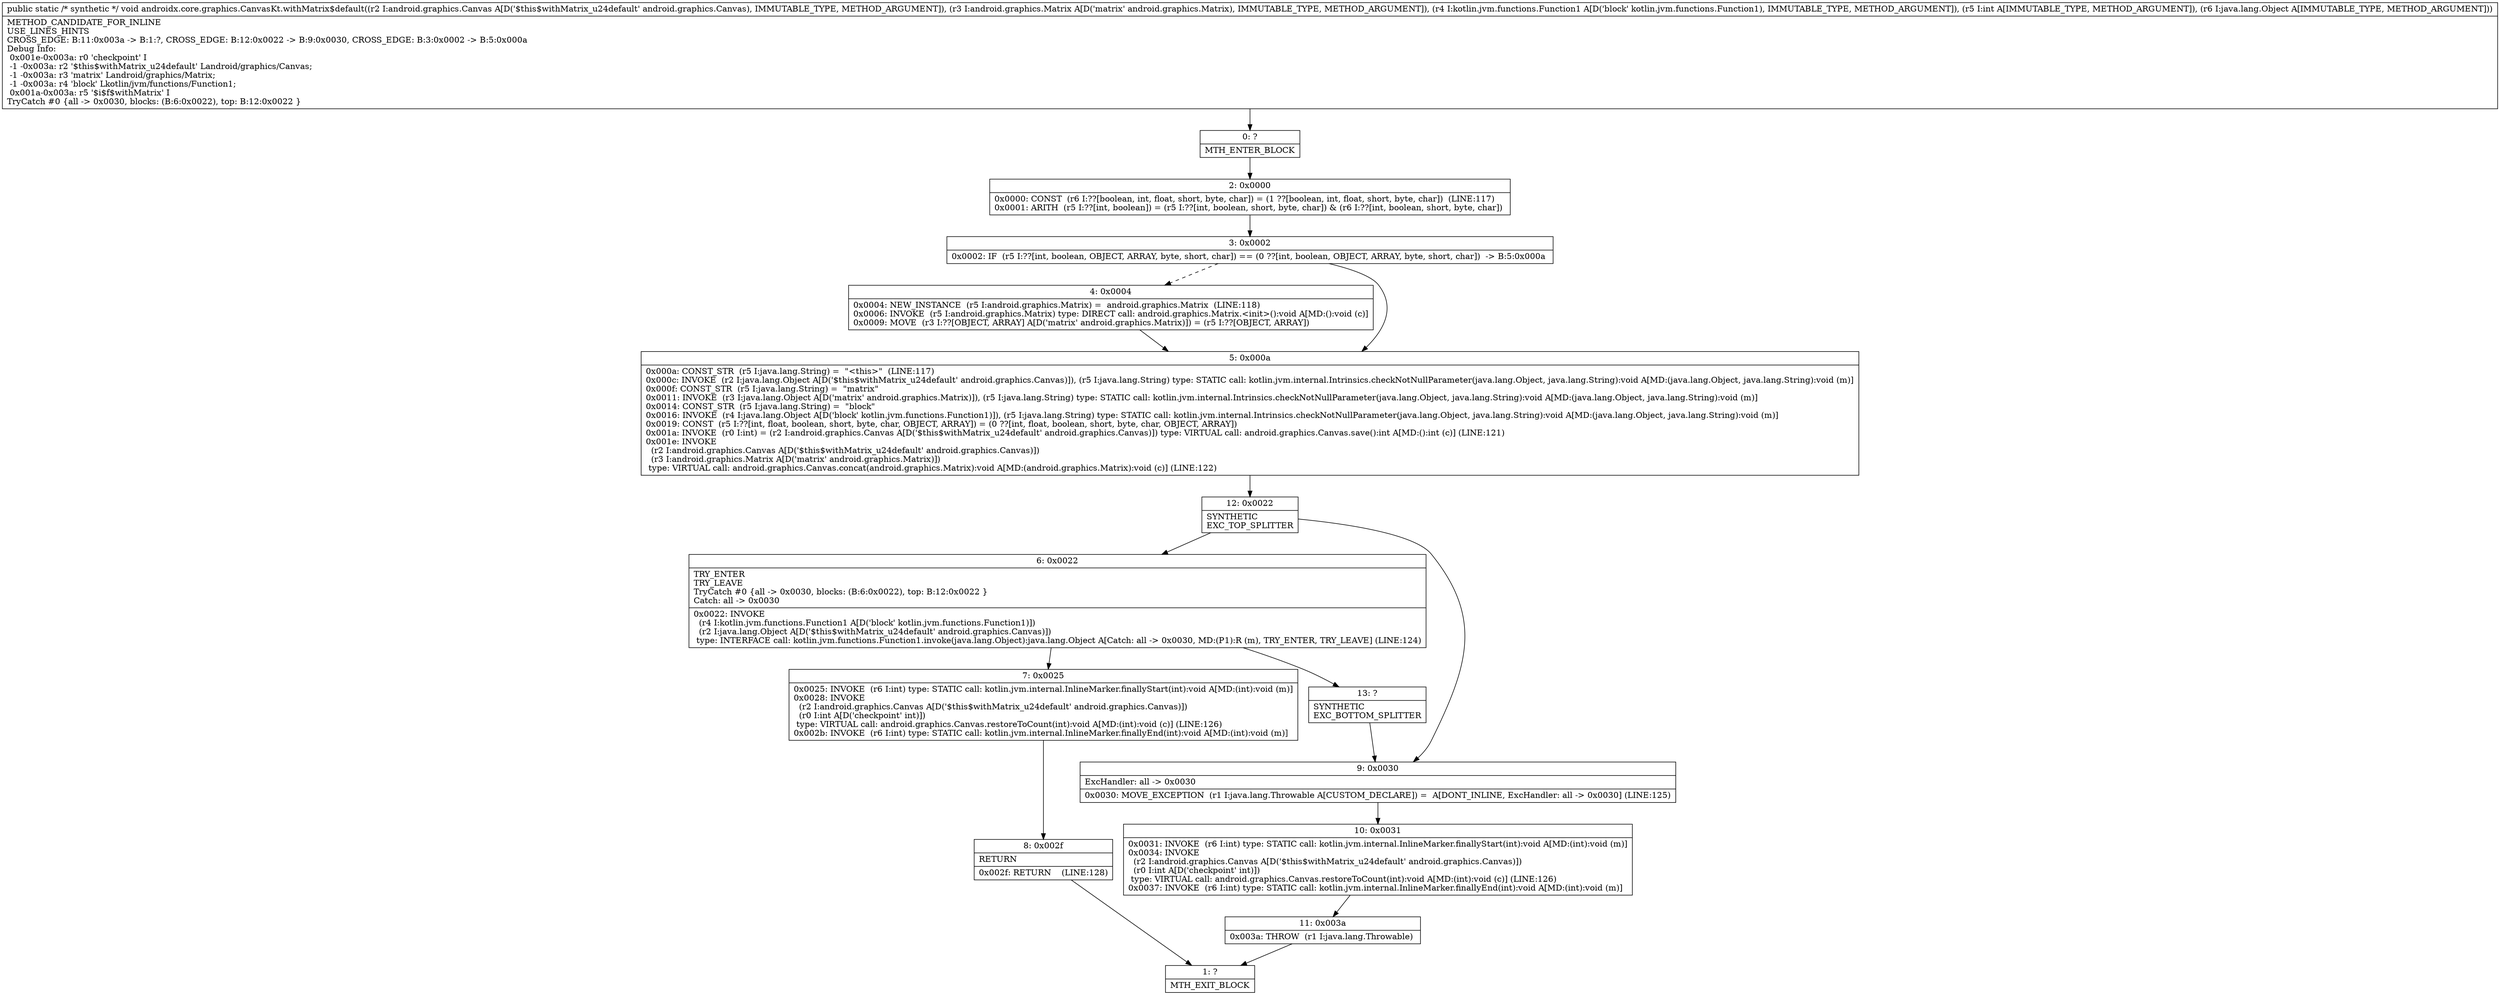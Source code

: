 digraph "CFG forandroidx.core.graphics.CanvasKt.withMatrix$default(Landroid\/graphics\/Canvas;Landroid\/graphics\/Matrix;Lkotlin\/jvm\/functions\/Function1;ILjava\/lang\/Object;)V" {
Node_0 [shape=record,label="{0\:\ ?|MTH_ENTER_BLOCK\l}"];
Node_2 [shape=record,label="{2\:\ 0x0000|0x0000: CONST  (r6 I:??[boolean, int, float, short, byte, char]) = (1 ??[boolean, int, float, short, byte, char])  (LINE:117)\l0x0001: ARITH  (r5 I:??[int, boolean]) = (r5 I:??[int, boolean, short, byte, char]) & (r6 I:??[int, boolean, short, byte, char]) \l}"];
Node_3 [shape=record,label="{3\:\ 0x0002|0x0002: IF  (r5 I:??[int, boolean, OBJECT, ARRAY, byte, short, char]) == (0 ??[int, boolean, OBJECT, ARRAY, byte, short, char])  \-\> B:5:0x000a \l}"];
Node_4 [shape=record,label="{4\:\ 0x0004|0x0004: NEW_INSTANCE  (r5 I:android.graphics.Matrix) =  android.graphics.Matrix  (LINE:118)\l0x0006: INVOKE  (r5 I:android.graphics.Matrix) type: DIRECT call: android.graphics.Matrix.\<init\>():void A[MD:():void (c)]\l0x0009: MOVE  (r3 I:??[OBJECT, ARRAY] A[D('matrix' android.graphics.Matrix)]) = (r5 I:??[OBJECT, ARRAY]) \l}"];
Node_5 [shape=record,label="{5\:\ 0x000a|0x000a: CONST_STR  (r5 I:java.lang.String) =  \"\<this\>\"  (LINE:117)\l0x000c: INVOKE  (r2 I:java.lang.Object A[D('$this$withMatrix_u24default' android.graphics.Canvas)]), (r5 I:java.lang.String) type: STATIC call: kotlin.jvm.internal.Intrinsics.checkNotNullParameter(java.lang.Object, java.lang.String):void A[MD:(java.lang.Object, java.lang.String):void (m)]\l0x000f: CONST_STR  (r5 I:java.lang.String) =  \"matrix\" \l0x0011: INVOKE  (r3 I:java.lang.Object A[D('matrix' android.graphics.Matrix)]), (r5 I:java.lang.String) type: STATIC call: kotlin.jvm.internal.Intrinsics.checkNotNullParameter(java.lang.Object, java.lang.String):void A[MD:(java.lang.Object, java.lang.String):void (m)]\l0x0014: CONST_STR  (r5 I:java.lang.String) =  \"block\" \l0x0016: INVOKE  (r4 I:java.lang.Object A[D('block' kotlin.jvm.functions.Function1)]), (r5 I:java.lang.String) type: STATIC call: kotlin.jvm.internal.Intrinsics.checkNotNullParameter(java.lang.Object, java.lang.String):void A[MD:(java.lang.Object, java.lang.String):void (m)]\l0x0019: CONST  (r5 I:??[int, float, boolean, short, byte, char, OBJECT, ARRAY]) = (0 ??[int, float, boolean, short, byte, char, OBJECT, ARRAY]) \l0x001a: INVOKE  (r0 I:int) = (r2 I:android.graphics.Canvas A[D('$this$withMatrix_u24default' android.graphics.Canvas)]) type: VIRTUAL call: android.graphics.Canvas.save():int A[MD:():int (c)] (LINE:121)\l0x001e: INVOKE  \l  (r2 I:android.graphics.Canvas A[D('$this$withMatrix_u24default' android.graphics.Canvas)])\l  (r3 I:android.graphics.Matrix A[D('matrix' android.graphics.Matrix)])\l type: VIRTUAL call: android.graphics.Canvas.concat(android.graphics.Matrix):void A[MD:(android.graphics.Matrix):void (c)] (LINE:122)\l}"];
Node_12 [shape=record,label="{12\:\ 0x0022|SYNTHETIC\lEXC_TOP_SPLITTER\l}"];
Node_6 [shape=record,label="{6\:\ 0x0022|TRY_ENTER\lTRY_LEAVE\lTryCatch #0 \{all \-\> 0x0030, blocks: (B:6:0x0022), top: B:12:0x0022 \}\lCatch: all \-\> 0x0030\l|0x0022: INVOKE  \l  (r4 I:kotlin.jvm.functions.Function1 A[D('block' kotlin.jvm.functions.Function1)])\l  (r2 I:java.lang.Object A[D('$this$withMatrix_u24default' android.graphics.Canvas)])\l type: INTERFACE call: kotlin.jvm.functions.Function1.invoke(java.lang.Object):java.lang.Object A[Catch: all \-\> 0x0030, MD:(P1):R (m), TRY_ENTER, TRY_LEAVE] (LINE:124)\l}"];
Node_7 [shape=record,label="{7\:\ 0x0025|0x0025: INVOKE  (r6 I:int) type: STATIC call: kotlin.jvm.internal.InlineMarker.finallyStart(int):void A[MD:(int):void (m)]\l0x0028: INVOKE  \l  (r2 I:android.graphics.Canvas A[D('$this$withMatrix_u24default' android.graphics.Canvas)])\l  (r0 I:int A[D('checkpoint' int)])\l type: VIRTUAL call: android.graphics.Canvas.restoreToCount(int):void A[MD:(int):void (c)] (LINE:126)\l0x002b: INVOKE  (r6 I:int) type: STATIC call: kotlin.jvm.internal.InlineMarker.finallyEnd(int):void A[MD:(int):void (m)]\l}"];
Node_8 [shape=record,label="{8\:\ 0x002f|RETURN\l|0x002f: RETURN    (LINE:128)\l}"];
Node_1 [shape=record,label="{1\:\ ?|MTH_EXIT_BLOCK\l}"];
Node_13 [shape=record,label="{13\:\ ?|SYNTHETIC\lEXC_BOTTOM_SPLITTER\l}"];
Node_9 [shape=record,label="{9\:\ 0x0030|ExcHandler: all \-\> 0x0030\l|0x0030: MOVE_EXCEPTION  (r1 I:java.lang.Throwable A[CUSTOM_DECLARE]) =  A[DONT_INLINE, ExcHandler: all \-\> 0x0030] (LINE:125)\l}"];
Node_10 [shape=record,label="{10\:\ 0x0031|0x0031: INVOKE  (r6 I:int) type: STATIC call: kotlin.jvm.internal.InlineMarker.finallyStart(int):void A[MD:(int):void (m)]\l0x0034: INVOKE  \l  (r2 I:android.graphics.Canvas A[D('$this$withMatrix_u24default' android.graphics.Canvas)])\l  (r0 I:int A[D('checkpoint' int)])\l type: VIRTUAL call: android.graphics.Canvas.restoreToCount(int):void A[MD:(int):void (c)] (LINE:126)\l0x0037: INVOKE  (r6 I:int) type: STATIC call: kotlin.jvm.internal.InlineMarker.finallyEnd(int):void A[MD:(int):void (m)]\l}"];
Node_11 [shape=record,label="{11\:\ 0x003a|0x003a: THROW  (r1 I:java.lang.Throwable) \l}"];
MethodNode[shape=record,label="{public static \/* synthetic *\/ void androidx.core.graphics.CanvasKt.withMatrix$default((r2 I:android.graphics.Canvas A[D('$this$withMatrix_u24default' android.graphics.Canvas), IMMUTABLE_TYPE, METHOD_ARGUMENT]), (r3 I:android.graphics.Matrix A[D('matrix' android.graphics.Matrix), IMMUTABLE_TYPE, METHOD_ARGUMENT]), (r4 I:kotlin.jvm.functions.Function1 A[D('block' kotlin.jvm.functions.Function1), IMMUTABLE_TYPE, METHOD_ARGUMENT]), (r5 I:int A[IMMUTABLE_TYPE, METHOD_ARGUMENT]), (r6 I:java.lang.Object A[IMMUTABLE_TYPE, METHOD_ARGUMENT]))  | METHOD_CANDIDATE_FOR_INLINE\lUSE_LINES_HINTS\lCROSS_EDGE: B:11:0x003a \-\> B:1:?, CROSS_EDGE: B:12:0x0022 \-\> B:9:0x0030, CROSS_EDGE: B:3:0x0002 \-\> B:5:0x000a\lDebug Info:\l  0x001e\-0x003a: r0 'checkpoint' I\l  \-1 \-0x003a: r2 '$this$withMatrix_u24default' Landroid\/graphics\/Canvas;\l  \-1 \-0x003a: r3 'matrix' Landroid\/graphics\/Matrix;\l  \-1 \-0x003a: r4 'block' Lkotlin\/jvm\/functions\/Function1;\l  0x001a\-0x003a: r5 '$i$f$withMatrix' I\lTryCatch #0 \{all \-\> 0x0030, blocks: (B:6:0x0022), top: B:12:0x0022 \}\l}"];
MethodNode -> Node_0;Node_0 -> Node_2;
Node_2 -> Node_3;
Node_3 -> Node_4[style=dashed];
Node_3 -> Node_5;
Node_4 -> Node_5;
Node_5 -> Node_12;
Node_12 -> Node_6;
Node_12 -> Node_9;
Node_6 -> Node_7;
Node_6 -> Node_13;
Node_7 -> Node_8;
Node_8 -> Node_1;
Node_13 -> Node_9;
Node_9 -> Node_10;
Node_10 -> Node_11;
Node_11 -> Node_1;
}

